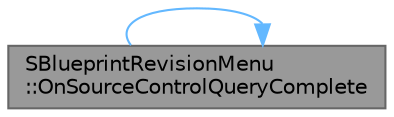 digraph "SBlueprintRevisionMenu::OnSourceControlQueryComplete"
{
 // INTERACTIVE_SVG=YES
 // LATEX_PDF_SIZE
  bgcolor="transparent";
  edge [fontname=Helvetica,fontsize=10,labelfontname=Helvetica,labelfontsize=10];
  node [fontname=Helvetica,fontsize=10,shape=box,height=0.2,width=0.4];
  rankdir="RL";
  Node1 [id="Node000001",label="SBlueprintRevisionMenu\l::OnSourceControlQueryComplete",height=0.2,width=0.4,color="gray40", fillcolor="grey60", style="filled", fontcolor="black",tooltip="Callback for when the source control operation is complete."];
  Node1 -> Node1 [id="edge1_Node000001_Node000001",dir="back",color="steelblue1",style="solid",tooltip=" "];
}
